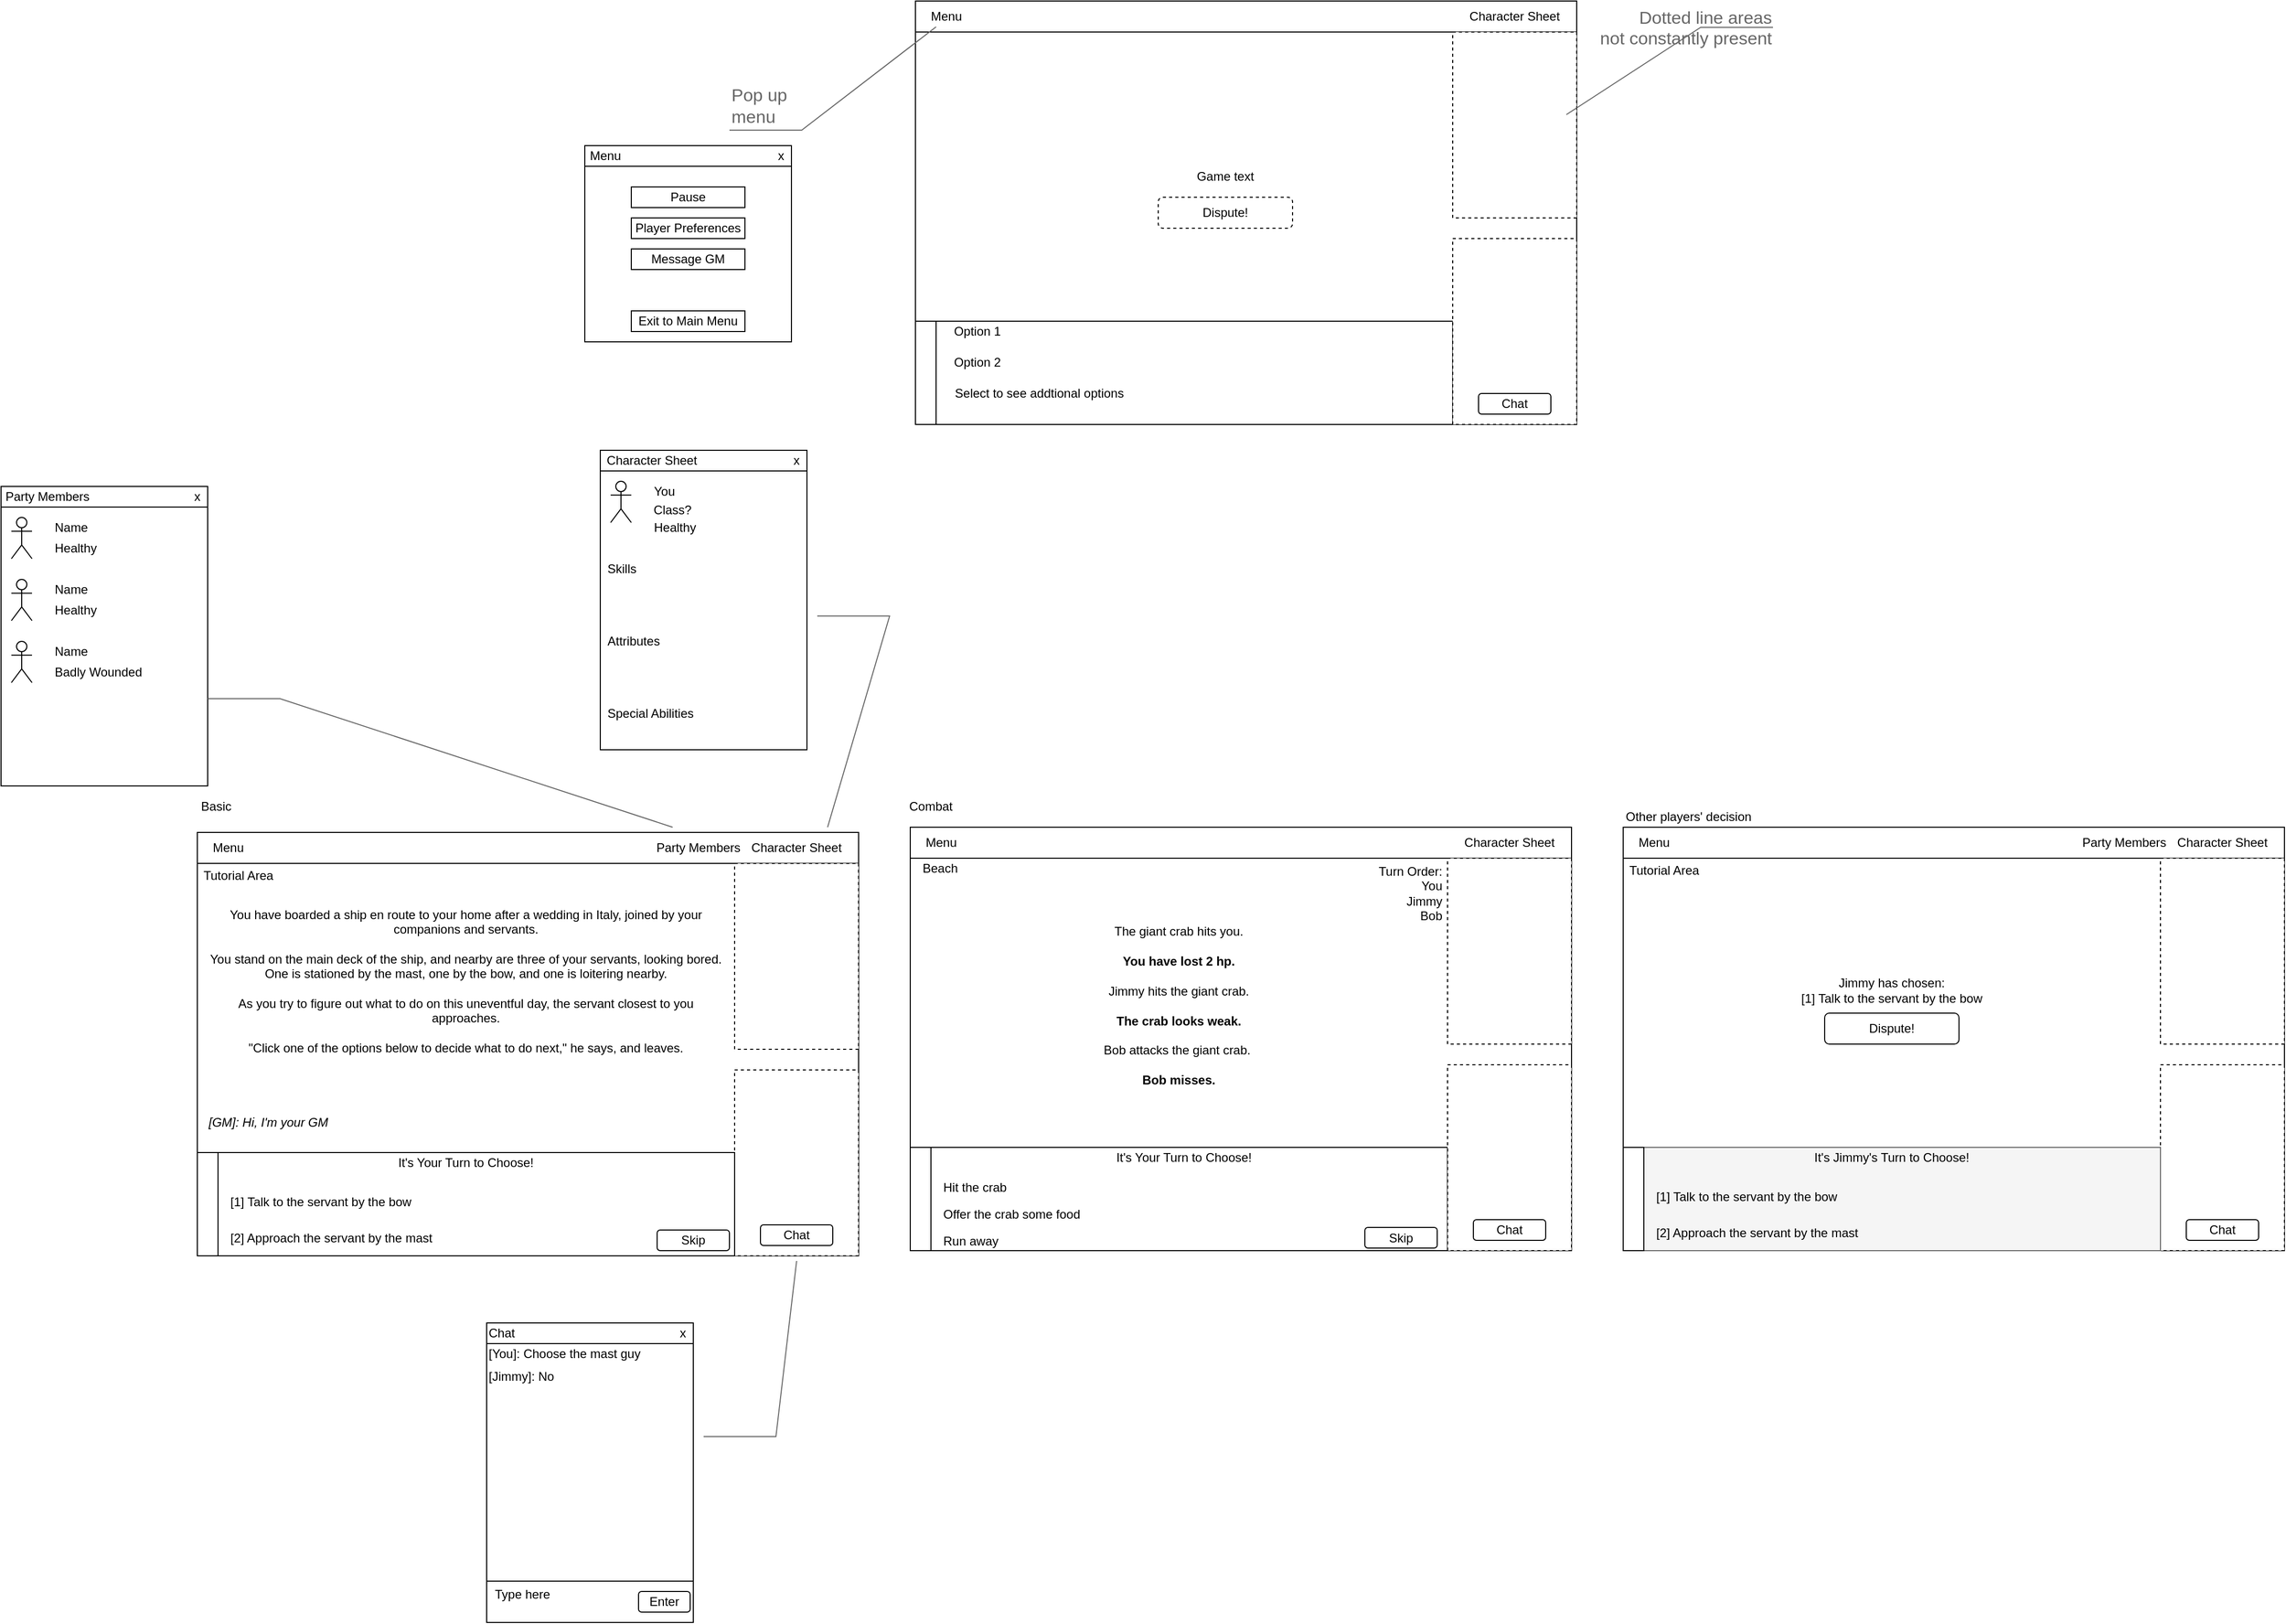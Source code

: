 <mxfile version="14.9.0" type="device"><diagram id="hE_hhibsdAGdh4euo3F7" name="Page-1"><mxGraphModel dx="3084" dy="2437" grid="1" gridSize="10" guides="1" tooltips="1" connect="1" arrows="1" fold="1" page="1" pageScale="1" pageWidth="850" pageHeight="1100" math="0" shadow="0"><root><mxCell id="0"/><mxCell id="1" parent="0"/><mxCell id="EKp1AReblodhmwxnYiZI-29" value="" style="rounded=0;whiteSpace=wrap;html=1;" parent="1" vertex="1"><mxGeometry x="-590" y="525" width="640" height="410" as="geometry"/></mxCell><mxCell id="EKp1AReblodhmwxnYiZI-47" value="" style="rounded=0;whiteSpace=wrap;html=1;dashed=1;" parent="1" vertex="1"><mxGeometry x="-70" y="755" width="120" height="180" as="geometry"/></mxCell><mxCell id="cFTT419q16IaXvovqKz4-1" value="" style="rounded=0;whiteSpace=wrap;html=1;" parent="1" vertex="1"><mxGeometry x="105" y="-280" width="640" height="410" as="geometry"/></mxCell><mxCell id="cFTT419q16IaXvovqKz4-26" value="" style="rounded=0;whiteSpace=wrap;html=1;" parent="1" vertex="1"><mxGeometry x="105" y="30" width="520" height="100" as="geometry"/></mxCell><mxCell id="cFTT419q16IaXvovqKz4-24" value="" style="rounded=0;whiteSpace=wrap;html=1;dashed=1;" parent="1" vertex="1"><mxGeometry x="625" y="-50" width="120" height="180" as="geometry"/></mxCell><mxCell id="cFTT419q16IaXvovqKz4-9" value="" style="rounded=0;whiteSpace=wrap;html=1;" parent="1" vertex="1"><mxGeometry x="-215" y="-140" width="200" height="190" as="geometry"/></mxCell><mxCell id="cFTT419q16IaXvovqKz4-19" value="" style="rounded=0;whiteSpace=wrap;html=1;" parent="1" vertex="1"><mxGeometry x="-215" y="-140" width="200" height="20" as="geometry"/></mxCell><mxCell id="cFTT419q16IaXvovqKz4-8" value="" style="rounded=0;whiteSpace=wrap;html=1;" parent="1" vertex="1"><mxGeometry x="105" y="-280" width="640" height="30" as="geometry"/></mxCell><mxCell id="cFTT419q16IaXvovqKz4-2" value="Game text" style="text;html=1;strokeColor=none;fillColor=none;align=center;verticalAlign=middle;whiteSpace=wrap;rounded=0;" parent="1" vertex="1"><mxGeometry x="375" y="-120" width="60" height="20" as="geometry"/></mxCell><mxCell id="cFTT419q16IaXvovqKz4-3" value="Option 1&lt;span style=&quot;color: rgba(0 , 0 , 0 , 0) ; font-family: monospace ; font-size: 0px&quot;&gt;%3CmxGraphModel%3E%3Croot%3E%3CmxCell%20id%3D%220%22%2F%3E%3CmxCell%20id%3D%221%22%20parent%3D%220%22%2F%3E%3CmxCell%20id%3D%222%22%20value%3D%22Game%20text%22%20style%3D%22text%3Bhtml%3D1%3BstrokeColor%3Dnone%3BfillColor%3Dnone%3Balign%3Dcenter%3BverticalAlign%3Dmiddle%3BwhiteSpace%3Dwrap%3Brounded%3D0%3B%22%20vertex%3D%221%22%20parent%3D%221%22%3E%3CmxGeometry%20x%3D%22370%22%20y%3D%22200%22%20width%3D%2260%22%20height%3D%2220%22%20as%3D%22geometry%22%2F%3E%3C%2FmxCell%3E%3C%2Froot%3E%3C%2FmxGraphModel%3E&lt;/span&gt;" style="text;html=1;strokeColor=none;fillColor=none;align=center;verticalAlign=middle;whiteSpace=wrap;rounded=0;" parent="1" vertex="1"><mxGeometry x="135" y="30" width="60" height="20" as="geometry"/></mxCell><mxCell id="cFTT419q16IaXvovqKz4-4" value="Option 2" style="text;html=1;strokeColor=none;fillColor=none;align=center;verticalAlign=middle;whiteSpace=wrap;rounded=0;" parent="1" vertex="1"><mxGeometry x="135" y="60" width="60" height="20" as="geometry"/></mxCell><mxCell id="cFTT419q16IaXvovqKz4-6" value="Menu" style="text;html=1;strokeColor=none;fillColor=none;align=center;verticalAlign=middle;whiteSpace=wrap;rounded=0;" parent="1" vertex="1"><mxGeometry x="105" y="-275" width="60" height="20" as="geometry"/></mxCell><mxCell id="cFTT419q16IaXvovqKz4-10" value="Menu" style="text;html=1;strokeColor=none;fillColor=none;align=center;verticalAlign=middle;whiteSpace=wrap;rounded=0;" parent="1" vertex="1"><mxGeometry x="-215" y="-140" width="40" height="20" as="geometry"/></mxCell><mxCell id="cFTT419q16IaXvovqKz4-13" value="Player Preferences" style="rounded=0;whiteSpace=wrap;html=1;" parent="1" vertex="1"><mxGeometry x="-170" y="-70" width="110" height="20" as="geometry"/></mxCell><mxCell id="cFTT419q16IaXvovqKz4-14" value="Exit to Main Menu" style="rounded=0;whiteSpace=wrap;html=1;" parent="1" vertex="1"><mxGeometry x="-170" y="20" width="110" height="20" as="geometry"/></mxCell><mxCell id="cFTT419q16IaXvovqKz4-15" value="Pause" style="rounded=0;whiteSpace=wrap;html=1;" parent="1" vertex="1"><mxGeometry x="-170" y="-100" width="110" height="20" as="geometry"/></mxCell><mxCell id="cFTT419q16IaXvovqKz4-16" value="Message GM" style="rounded=0;whiteSpace=wrap;html=1;" parent="1" vertex="1"><mxGeometry x="-170" y="-40" width="110" height="20" as="geometry"/></mxCell><mxCell id="cFTT419q16IaXvovqKz4-17" value="x" style="text;html=1;strokeColor=none;fillColor=none;align=center;verticalAlign=middle;whiteSpace=wrap;rounded=0;" parent="1" vertex="1"><mxGeometry x="-45" y="-140" width="40" height="20" as="geometry"/></mxCell><mxCell id="cFTT419q16IaXvovqKz4-18" value="Character Sheet" style="text;html=1;strokeColor=none;fillColor=none;align=center;verticalAlign=middle;whiteSpace=wrap;rounded=0;" parent="1" vertex="1"><mxGeometry x="635" y="-275" width="100" height="20" as="geometry"/></mxCell><mxCell id="cFTT419q16IaXvovqKz4-20" value="" style="rounded=0;whiteSpace=wrap;html=1;dashed=1;" parent="1" vertex="1"><mxGeometry x="625" y="-250" width="120" height="180" as="geometry"/></mxCell><mxCell id="cFTT419q16IaXvovqKz4-23" value="Chat" style="rounded=1;whiteSpace=wrap;html=1;" parent="1" vertex="1"><mxGeometry x="650" y="100" width="70" height="20" as="geometry"/></mxCell><mxCell id="cFTT419q16IaXvovqKz4-25" value="Dispute!" style="rounded=1;whiteSpace=wrap;html=1;dashed=1;" parent="1" vertex="1"><mxGeometry x="340" y="-90" width="130" height="30" as="geometry"/></mxCell><mxCell id="cFTT419q16IaXvovqKz4-27" value="" style="rounded=0;whiteSpace=wrap;html=1;" parent="1" vertex="1"><mxGeometry x="105" y="30" width="20" height="100" as="geometry"/></mxCell><mxCell id="cFTT419q16IaXvovqKz4-30" value="Pop up&amp;nbsp;&lt;br&gt;menu" style="strokeWidth=1;shadow=0;dashed=0;align=center;html=1;shape=mxgraph.mockup.text.callout;linkText=;textSize=17;textColor=#666666;callDir=SW;callStyle=line;fontSize=17;fontColor=#666666;align=left;verticalAlign=bottom;strokeColor=#666666;" parent="1" vertex="1"><mxGeometry x="-75" y="-255" width="200" height="100" as="geometry"/></mxCell><mxCell id="cFTT419q16IaXvovqKz4-31" value="Dotted line areas&lt;br&gt;not constantly present" style="strokeWidth=1;shadow=0;dashed=0;align=center;html=1;shape=mxgraph.mockup.text.callout;linkText=;textSize=17;textColor=#666666;callDir=NE;callStyle=line;fontSize=17;fontColor=#666666;align=right;verticalAlign=top;strokeColor=#666666;" parent="1" vertex="1"><mxGeometry x="735" y="-280" width="200" height="110" as="geometry"/></mxCell><mxCell id="i0_nlL2QQjqMn3lE_y8F-1" value="Select to see addtional options" style="text;html=1;strokeColor=none;fillColor=none;align=center;verticalAlign=middle;whiteSpace=wrap;rounded=0;" parent="1" vertex="1"><mxGeometry x="135" y="90" width="180" height="20" as="geometry"/></mxCell><mxCell id="EKp1AReblodhmwxnYiZI-1" value="" style="rounded=0;whiteSpace=wrap;html=1;" parent="1" vertex="1"><mxGeometry x="100" y="520" width="640" height="410" as="geometry"/></mxCell><mxCell id="EKp1AReblodhmwxnYiZI-2" value="" style="rounded=0;whiteSpace=wrap;html=1;" parent="1" vertex="1"><mxGeometry x="100" y="830" width="520" height="100" as="geometry"/></mxCell><mxCell id="EKp1AReblodhmwxnYiZI-3" value="" style="rounded=0;whiteSpace=wrap;html=1;dashed=1;" parent="1" vertex="1"><mxGeometry x="620" y="750" width="120" height="180" as="geometry"/></mxCell><mxCell id="EKp1AReblodhmwxnYiZI-4" value="" style="rounded=0;whiteSpace=wrap;html=1;" parent="1" vertex="1"><mxGeometry x="100" y="520" width="640" height="30" as="geometry"/></mxCell><mxCell id="EKp1AReblodhmwxnYiZI-5" value="The giant crab hits you.&lt;br&gt;&lt;br&gt;&lt;b&gt;You have lost 2 hp.&lt;/b&gt;&lt;br&gt;&lt;br&gt;Jimmy hits the giant crab.&lt;br&gt;&lt;br&gt;&lt;b&gt;The crab looks weak.&lt;/b&gt;&lt;br&gt;&lt;br&gt;Bob attacks the giant crab.&amp;nbsp;&lt;br&gt;&lt;br&gt;&lt;b&gt;Bob misses.&lt;/b&gt;" style="text;html=1;strokeColor=none;fillColor=none;align=center;verticalAlign=middle;whiteSpace=wrap;rounded=0;" parent="1" vertex="1"><mxGeometry x="120" y="648" width="480" height="90" as="geometry"/></mxCell><mxCell id="EKp1AReblodhmwxnYiZI-6" value="Hit the crab" style="text;html=1;strokeColor=none;fillColor=none;align=left;verticalAlign=middle;whiteSpace=wrap;rounded=0;" parent="1" vertex="1"><mxGeometry x="130" y="859" width="90" height="20" as="geometry"/></mxCell><mxCell id="EKp1AReblodhmwxnYiZI-7" value="Offer the crab some food" style="text;html=1;strokeColor=none;fillColor=none;align=left;verticalAlign=middle;whiteSpace=wrap;rounded=0;" parent="1" vertex="1"><mxGeometry x="130" y="885" width="150" height="20" as="geometry"/></mxCell><mxCell id="EKp1AReblodhmwxnYiZI-8" value="Menu" style="text;html=1;strokeColor=none;fillColor=none;align=center;verticalAlign=middle;whiteSpace=wrap;rounded=0;" parent="1" vertex="1"><mxGeometry x="100" y="525" width="60" height="20" as="geometry"/></mxCell><mxCell id="EKp1AReblodhmwxnYiZI-9" value="Character Sheet" style="text;html=1;strokeColor=none;fillColor=none;align=center;verticalAlign=middle;whiteSpace=wrap;rounded=0;" parent="1" vertex="1"><mxGeometry x="630" y="525" width="100" height="20" as="geometry"/></mxCell><mxCell id="EKp1AReblodhmwxnYiZI-10" value="" style="rounded=0;whiteSpace=wrap;html=1;dashed=1;" parent="1" vertex="1"><mxGeometry x="620" y="550" width="120" height="180" as="geometry"/></mxCell><mxCell id="EKp1AReblodhmwxnYiZI-11" value="Chat" style="rounded=1;whiteSpace=wrap;html=1;" parent="1" vertex="1"><mxGeometry x="645" y="900" width="70" height="20" as="geometry"/></mxCell><mxCell id="EKp1AReblodhmwxnYiZI-13" value="" style="rounded=0;whiteSpace=wrap;html=1;" parent="1" vertex="1"><mxGeometry x="100" y="830" width="20" height="100" as="geometry"/></mxCell><mxCell id="EKp1AReblodhmwxnYiZI-14" value="Run away" style="text;html=1;strokeColor=none;fillColor=none;align=left;verticalAlign=middle;whiteSpace=wrap;rounded=0;" parent="1" vertex="1"><mxGeometry x="130" y="911" width="180" height="20" as="geometry"/></mxCell><mxCell id="EKp1AReblodhmwxnYiZI-30" value="" style="rounded=0;whiteSpace=wrap;html=1;" parent="1" vertex="1"><mxGeometry x="-590" y="835" width="520" height="100" as="geometry"/></mxCell><mxCell id="EKp1AReblodhmwxnYiZI-32" value="" style="rounded=0;whiteSpace=wrap;html=1;" parent="1" vertex="1"><mxGeometry x="-590" y="525" width="640" height="30" as="geometry"/></mxCell><mxCell id="EKp1AReblodhmwxnYiZI-33" value="You have boarded a ship en route to your home after a wedding in Italy, joined by your companions and servants.&lt;br&gt;&lt;br&gt;You stand on the main deck of the ship, and nearby are three of your servants, looking bored. One is stationed by the mast, one by the bow, and one is loitering nearby.&lt;br&gt;&lt;br&gt;As you try to figure out what to do on this uneventful day, the servant closest to you approaches. &lt;br&gt;&lt;br&gt;&quot;Click one of the options below to decide what to do next,&quot; he says, and leaves.&lt;br&gt;&lt;br&gt;&lt;br&gt;&lt;br&gt;&lt;br&gt;&lt;div style=&quot;text-align: left&quot;&gt;&lt;i&gt;[GM]: Hi, I'm your GM&lt;/i&gt;&lt;/div&gt;" style="text;html=1;strokeColor=none;fillColor=none;align=center;verticalAlign=middle;whiteSpace=wrap;rounded=0;" parent="1" vertex="1"><mxGeometry x="-580" y="610" width="500" height="190" as="geometry"/></mxCell><mxCell id="EKp1AReblodhmwxnYiZI-34" value="[1] Talk to the servant by the bow" style="text;html=1;strokeColor=none;fillColor=none;align=left;verticalAlign=middle;whiteSpace=wrap;rounded=0;" parent="1" vertex="1"><mxGeometry x="-560" y="872.5" width="480" height="20" as="geometry"/></mxCell><mxCell id="EKp1AReblodhmwxnYiZI-35" value="[2] Approach the servant by the mast" style="text;html=1;strokeColor=none;fillColor=none;align=left;verticalAlign=middle;whiteSpace=wrap;rounded=0;" parent="1" vertex="1"><mxGeometry x="-560" y="907.5" width="480" height="20" as="geometry"/></mxCell><mxCell id="EKp1AReblodhmwxnYiZI-36" value="Menu" style="text;html=1;strokeColor=none;fillColor=none;align=center;verticalAlign=middle;whiteSpace=wrap;rounded=0;" parent="1" vertex="1"><mxGeometry x="-590" y="530" width="60" height="20" as="geometry"/></mxCell><mxCell id="EKp1AReblodhmwxnYiZI-37" value="Character Sheet" style="text;html=1;strokeColor=none;fillColor=none;align=center;verticalAlign=middle;whiteSpace=wrap;rounded=0;" parent="1" vertex="1"><mxGeometry x="-60" y="530" width="100" height="20" as="geometry"/></mxCell><mxCell id="EKp1AReblodhmwxnYiZI-39" value="Chat" style="rounded=1;whiteSpace=wrap;html=1;" parent="1" vertex="1"><mxGeometry x="-45" y="905" width="70" height="20" as="geometry"/></mxCell><mxCell id="EKp1AReblodhmwxnYiZI-41" value="" style="rounded=0;whiteSpace=wrap;html=1;" parent="1" vertex="1"><mxGeometry x="-590" y="835" width="20" height="100" as="geometry"/></mxCell><mxCell id="EKp1AReblodhmwxnYiZI-43" value="Basic&amp;nbsp;" style="text;html=1;strokeColor=none;fillColor=none;align=center;verticalAlign=middle;whiteSpace=wrap;rounded=0;" parent="1" vertex="1"><mxGeometry x="-590" y="490" width="40" height="20" as="geometry"/></mxCell><mxCell id="EKp1AReblodhmwxnYiZI-44" value="Combat" style="text;html=1;strokeColor=none;fillColor=none;align=center;verticalAlign=middle;whiteSpace=wrap;rounded=0;" parent="1" vertex="1"><mxGeometry x="100" y="490" width="40" height="20" as="geometry"/></mxCell><mxCell id="EKp1AReblodhmwxnYiZI-46" value="Tutorial Area" style="text;html=1;strokeColor=none;fillColor=none;align=left;verticalAlign=middle;whiteSpace=wrap;rounded=0;" parent="1" vertex="1"><mxGeometry x="-586" y="557" width="100" height="20" as="geometry"/></mxCell><mxCell id="EKp1AReblodhmwxnYiZI-48" value="" style="rounded=0;whiteSpace=wrap;html=1;dashed=1;" parent="1" vertex="1"><mxGeometry x="-70" y="555" width="120" height="180" as="geometry"/></mxCell><mxCell id="EKp1AReblodhmwxnYiZI-49" value="Party Members" style="text;html=1;strokeColor=none;fillColor=none;align=center;verticalAlign=middle;whiteSpace=wrap;rounded=0;" parent="1" vertex="1"><mxGeometry x="-150" y="530" width="90" height="20" as="geometry"/></mxCell><mxCell id="EKp1AReblodhmwxnYiZI-50" style="edgeStyle=orthogonalEdgeStyle;rounded=0;orthogonalLoop=1;jettySize=auto;html=1;exitX=0.5;exitY=1;exitDx=0;exitDy=0;" parent="1" source="EKp1AReblodhmwxnYiZI-49" target="EKp1AReblodhmwxnYiZI-49" edge="1"><mxGeometry relative="1" as="geometry"/></mxCell><mxCell id="EKp1AReblodhmwxnYiZI-51" value="" style="rounded=0;whiteSpace=wrap;html=1;" parent="1" vertex="1"><mxGeometry x="-780" y="190" width="200" height="290" as="geometry"/></mxCell><mxCell id="EKp1AReblodhmwxnYiZI-52" value="" style="rounded=0;whiteSpace=wrap;html=1;" parent="1" vertex="1"><mxGeometry x="-780" y="190" width="200" height="20" as="geometry"/></mxCell><mxCell id="EKp1AReblodhmwxnYiZI-53" value="Party Members" style="text;html=1;strokeColor=none;fillColor=none;align=center;verticalAlign=middle;whiteSpace=wrap;rounded=0;" parent="1" vertex="1"><mxGeometry x="-780" y="190" width="90" height="20" as="geometry"/></mxCell><mxCell id="EKp1AReblodhmwxnYiZI-58" value="x" style="text;html=1;strokeColor=none;fillColor=none;align=center;verticalAlign=middle;whiteSpace=wrap;rounded=0;" parent="1" vertex="1"><mxGeometry x="-610" y="190" width="40" height="20" as="geometry"/></mxCell><mxCell id="EKp1AReblodhmwxnYiZI-59" value="" style="shape=umlActor;verticalLabelPosition=bottom;verticalAlign=top;html=1;outlineConnect=0;" parent="1" vertex="1"><mxGeometry x="-770" y="220" width="20" height="40" as="geometry"/></mxCell><mxCell id="EKp1AReblodhmwxnYiZI-60" value="Name" style="text;html=1;strokeColor=none;fillColor=none;align=left;verticalAlign=middle;whiteSpace=wrap;rounded=0;" parent="1" vertex="1"><mxGeometry x="-730" y="220" width="40" height="20" as="geometry"/></mxCell><mxCell id="EKp1AReblodhmwxnYiZI-61" value="Healthy" style="text;html=1;strokeColor=none;fillColor=none;align=left;verticalAlign=middle;whiteSpace=wrap;rounded=0;" parent="1" vertex="1"><mxGeometry x="-730" y="240" width="40" height="20" as="geometry"/></mxCell><mxCell id="EKp1AReblodhmwxnYiZI-63" value="" style="shape=umlActor;verticalLabelPosition=bottom;verticalAlign=top;html=1;outlineConnect=0;" parent="1" vertex="1"><mxGeometry x="-770" y="280" width="20" height="40" as="geometry"/></mxCell><mxCell id="EKp1AReblodhmwxnYiZI-64" value="Name" style="text;html=1;strokeColor=none;fillColor=none;align=left;verticalAlign=middle;whiteSpace=wrap;rounded=0;" parent="1" vertex="1"><mxGeometry x="-730" y="280" width="40" height="20" as="geometry"/></mxCell><mxCell id="EKp1AReblodhmwxnYiZI-65" value="Healthy" style="text;html=1;strokeColor=none;fillColor=none;align=left;verticalAlign=middle;whiteSpace=wrap;rounded=0;" parent="1" vertex="1"><mxGeometry x="-730" y="300" width="40" height="20" as="geometry"/></mxCell><mxCell id="EKp1AReblodhmwxnYiZI-66" value="" style="shape=umlActor;verticalLabelPosition=bottom;verticalAlign=top;html=1;outlineConnect=0;" parent="1" vertex="1"><mxGeometry x="-770" y="340" width="20" height="40" as="geometry"/></mxCell><mxCell id="EKp1AReblodhmwxnYiZI-67" value="Name" style="text;html=1;strokeColor=none;fillColor=none;align=left;verticalAlign=middle;whiteSpace=wrap;rounded=0;" parent="1" vertex="1"><mxGeometry x="-730" y="340" width="40" height="20" as="geometry"/></mxCell><mxCell id="EKp1AReblodhmwxnYiZI-68" value="Badly Wounded" style="text;html=1;strokeColor=none;fillColor=none;align=left;verticalAlign=middle;whiteSpace=wrap;rounded=0;" parent="1" vertex="1"><mxGeometry x="-730" y="360" width="90" height="20" as="geometry"/></mxCell><mxCell id="EKp1AReblodhmwxnYiZI-69" value="" style="strokeWidth=1;shadow=0;dashed=0;align=center;html=1;shape=mxgraph.mockup.text.callout;linkText=;textSize=17;textColor=#666666;callDir=NW;callStyle=line;fontSize=17;fontColor=#666666;align=left;verticalAlign=top;strokeColor=#666666;" parent="1" vertex="1"><mxGeometry x="-580" y="370" width="450" height="150" as="geometry"/></mxCell><mxCell id="EKp1AReblodhmwxnYiZI-70" value="" style="rounded=0;whiteSpace=wrap;html=1;" parent="1" vertex="1"><mxGeometry x="-200" y="155" width="200" height="290" as="geometry"/></mxCell><mxCell id="EKp1AReblodhmwxnYiZI-71" value="" style="rounded=0;whiteSpace=wrap;html=1;" parent="1" vertex="1"><mxGeometry x="-200" y="155" width="200" height="20" as="geometry"/></mxCell><mxCell id="EKp1AReblodhmwxnYiZI-72" value="Character Sheet" style="text;html=1;strokeColor=none;fillColor=none;align=center;verticalAlign=middle;whiteSpace=wrap;rounded=0;" parent="1" vertex="1"><mxGeometry x="-200" y="155" width="100" height="20" as="geometry"/></mxCell><mxCell id="EKp1AReblodhmwxnYiZI-73" value="x" style="text;html=1;strokeColor=none;fillColor=none;align=center;verticalAlign=middle;whiteSpace=wrap;rounded=0;" parent="1" vertex="1"><mxGeometry x="-30" y="155" width="40" height="20" as="geometry"/></mxCell><mxCell id="EKp1AReblodhmwxnYiZI-74" value="" style="shape=umlActor;verticalLabelPosition=bottom;verticalAlign=top;html=1;outlineConnect=0;" parent="1" vertex="1"><mxGeometry x="-190" y="185" width="20" height="40" as="geometry"/></mxCell><mxCell id="EKp1AReblodhmwxnYiZI-75" value="You" style="text;html=1;strokeColor=none;fillColor=none;align=left;verticalAlign=middle;whiteSpace=wrap;rounded=0;" parent="1" vertex="1"><mxGeometry x="-150" y="185" width="40" height="20" as="geometry"/></mxCell><mxCell id="EKp1AReblodhmwxnYiZI-76" value="Healthy" style="text;html=1;strokeColor=none;fillColor=none;align=left;verticalAlign=middle;whiteSpace=wrap;rounded=0;" parent="1" vertex="1"><mxGeometry x="-150" y="220" width="40" height="20" as="geometry"/></mxCell><mxCell id="EKp1AReblodhmwxnYiZI-83" value="Skills" style="text;html=1;strokeColor=none;fillColor=none;align=left;verticalAlign=middle;whiteSpace=wrap;rounded=0;" parent="1" vertex="1"><mxGeometry x="-195" y="260" width="40" height="20" as="geometry"/></mxCell><mxCell id="EKp1AReblodhmwxnYiZI-84" value="Attributes" style="text;html=1;strokeColor=none;fillColor=none;align=left;verticalAlign=middle;whiteSpace=wrap;rounded=0;" parent="1" vertex="1"><mxGeometry x="-195" y="330" width="40" height="20" as="geometry"/></mxCell><mxCell id="EKp1AReblodhmwxnYiZI-85" value="Special Abilities" style="text;html=1;strokeColor=none;fillColor=none;align=left;verticalAlign=middle;whiteSpace=wrap;rounded=0;" parent="1" vertex="1"><mxGeometry x="-195" y="400" width="100" height="20" as="geometry"/></mxCell><mxCell id="EKp1AReblodhmwxnYiZI-86" value="Class?" style="text;html=1;strokeColor=none;fillColor=none;align=center;verticalAlign=middle;whiteSpace=wrap;rounded=0;" parent="1" vertex="1"><mxGeometry x="-150" y="203" width="40" height="20" as="geometry"/></mxCell><mxCell id="EKp1AReblodhmwxnYiZI-88" value="" style="strokeWidth=1;shadow=0;dashed=0;align=center;html=1;shape=mxgraph.mockup.text.callout;linkText=;textSize=17;textColor=#666666;callDir=NW;callStyle=line;fontSize=17;fontColor=#666666;align=left;verticalAlign=top;strokeColor=#666666;" parent="1" vertex="1"><mxGeometry x="10" y="290" width="10" height="230" as="geometry"/></mxCell><mxCell id="EKp1AReblodhmwxnYiZI-89" value="Skip" style="rounded=1;whiteSpace=wrap;html=1;" parent="1" vertex="1"><mxGeometry x="-145" y="910" width="70" height="20" as="geometry"/></mxCell><mxCell id="j5KCrZYZSeGzHj5kchjc-1" value="It's Your Turn to Choose!" style="text;html=1;strokeColor=none;fillColor=none;align=center;verticalAlign=middle;whiteSpace=wrap;rounded=0;" vertex="1" parent="1"><mxGeometry x="-410" y="835" width="160" height="20" as="geometry"/></mxCell><mxCell id="j5KCrZYZSeGzHj5kchjc-2" value="" style="rounded=0;whiteSpace=wrap;html=1;" vertex="1" parent="1"><mxGeometry x="790" y="520" width="640" height="410" as="geometry"/></mxCell><mxCell id="j5KCrZYZSeGzHj5kchjc-3" value="" style="rounded=0;whiteSpace=wrap;html=1;dashed=1;" vertex="1" parent="1"><mxGeometry x="1310" y="750" width="120" height="180" as="geometry"/></mxCell><mxCell id="j5KCrZYZSeGzHj5kchjc-4" value="" style="rounded=0;whiteSpace=wrap;html=1;fillColor=#f5f5f5;strokeColor=#666666;fontColor=#333333;" vertex="1" parent="1"><mxGeometry x="790" y="830" width="520" height="100" as="geometry"/></mxCell><mxCell id="j5KCrZYZSeGzHj5kchjc-5" value="" style="rounded=0;whiteSpace=wrap;html=1;" vertex="1" parent="1"><mxGeometry x="790" y="520" width="640" height="30" as="geometry"/></mxCell><mxCell id="j5KCrZYZSeGzHj5kchjc-6" value="Jimmy has chosen:&lt;br&gt;[1] Talk to the servant by the bow" style="text;html=1;strokeColor=none;fillColor=none;align=center;verticalAlign=middle;whiteSpace=wrap;rounded=0;" vertex="1" parent="1"><mxGeometry x="800" y="605" width="500" height="145" as="geometry"/></mxCell><mxCell id="j5KCrZYZSeGzHj5kchjc-7" value="[1] Talk to the servant by the bow" style="text;html=1;strokeColor=none;fillColor=none;align=left;verticalAlign=middle;whiteSpace=wrap;rounded=0;" vertex="1" parent="1"><mxGeometry x="820" y="867.5" width="480" height="20" as="geometry"/></mxCell><mxCell id="j5KCrZYZSeGzHj5kchjc-8" value="[2] Approach the servant by the mast" style="text;html=1;strokeColor=none;fillColor=none;align=left;verticalAlign=middle;whiteSpace=wrap;rounded=0;" vertex="1" parent="1"><mxGeometry x="820" y="902.5" width="480" height="20" as="geometry"/></mxCell><mxCell id="j5KCrZYZSeGzHj5kchjc-9" value="Menu" style="text;html=1;strokeColor=none;fillColor=none;align=center;verticalAlign=middle;whiteSpace=wrap;rounded=0;" vertex="1" parent="1"><mxGeometry x="790" y="525" width="60" height="20" as="geometry"/></mxCell><mxCell id="j5KCrZYZSeGzHj5kchjc-10" value="Character Sheet" style="text;html=1;strokeColor=none;fillColor=none;align=center;verticalAlign=middle;whiteSpace=wrap;rounded=0;" vertex="1" parent="1"><mxGeometry x="1320" y="525" width="100" height="20" as="geometry"/></mxCell><mxCell id="j5KCrZYZSeGzHj5kchjc-11" value="Chat" style="rounded=1;whiteSpace=wrap;html=1;" vertex="1" parent="1"><mxGeometry x="1335" y="900" width="70" height="20" as="geometry"/></mxCell><mxCell id="j5KCrZYZSeGzHj5kchjc-12" value="" style="rounded=0;whiteSpace=wrap;html=1;" vertex="1" parent="1"><mxGeometry x="790" y="830" width="20" height="100" as="geometry"/></mxCell><mxCell id="j5KCrZYZSeGzHj5kchjc-13" value="Tutorial Area" style="text;html=1;strokeColor=none;fillColor=none;align=left;verticalAlign=middle;whiteSpace=wrap;rounded=0;" vertex="1" parent="1"><mxGeometry x="794" y="552" width="100" height="20" as="geometry"/></mxCell><mxCell id="j5KCrZYZSeGzHj5kchjc-14" value="" style="rounded=0;whiteSpace=wrap;html=1;dashed=1;" vertex="1" parent="1"><mxGeometry x="1310" y="550" width="120" height="180" as="geometry"/></mxCell><mxCell id="j5KCrZYZSeGzHj5kchjc-15" value="Party Members" style="text;html=1;strokeColor=none;fillColor=none;align=center;verticalAlign=middle;whiteSpace=wrap;rounded=0;" vertex="1" parent="1"><mxGeometry x="1230" y="525" width="90" height="20" as="geometry"/></mxCell><mxCell id="j5KCrZYZSeGzHj5kchjc-16" style="edgeStyle=orthogonalEdgeStyle;rounded=0;orthogonalLoop=1;jettySize=auto;html=1;exitX=0.5;exitY=1;exitDx=0;exitDy=0;" edge="1" parent="1" source="j5KCrZYZSeGzHj5kchjc-15" target="j5KCrZYZSeGzHj5kchjc-15"><mxGeometry relative="1" as="geometry"/></mxCell><mxCell id="j5KCrZYZSeGzHj5kchjc-18" value="It's Jimmy's Turn to Choose!" style="text;html=1;strokeColor=none;fillColor=none;align=center;verticalAlign=middle;whiteSpace=wrap;rounded=0;" vertex="1" parent="1"><mxGeometry x="970" y="830" width="160" height="20" as="geometry"/></mxCell><mxCell id="j5KCrZYZSeGzHj5kchjc-19" value="Dispute!" style="rounded=1;whiteSpace=wrap;html=1;" vertex="1" parent="1"><mxGeometry x="985" y="700" width="130" height="30" as="geometry"/></mxCell><mxCell id="j5KCrZYZSeGzHj5kchjc-21" value="Other players' decision&amp;nbsp;" style="text;html=1;strokeColor=none;fillColor=none;align=center;verticalAlign=middle;whiteSpace=wrap;rounded=0;" vertex="1" parent="1"><mxGeometry x="790" y="500" width="130" height="20" as="geometry"/></mxCell><mxCell id="j5KCrZYZSeGzHj5kchjc-22" value="Beach" style="text;html=1;strokeColor=none;fillColor=none;align=left;verticalAlign=middle;whiteSpace=wrap;rounded=0;" vertex="1" parent="1"><mxGeometry x="110" y="550" width="100" height="20" as="geometry"/></mxCell><mxCell id="j5KCrZYZSeGzHj5kchjc-23" value="It's Your Turn to Choose!" style="text;html=1;strokeColor=none;fillColor=none;align=center;verticalAlign=middle;whiteSpace=wrap;rounded=0;" vertex="1" parent="1"><mxGeometry x="285" y="830" width="160" height="20" as="geometry"/></mxCell><mxCell id="j5KCrZYZSeGzHj5kchjc-24" value="Skip" style="rounded=1;whiteSpace=wrap;html=1;" vertex="1" parent="1"><mxGeometry x="540" y="907.5" width="70" height="20" as="geometry"/></mxCell><mxCell id="j5KCrZYZSeGzHj5kchjc-25" value="Turn Order:&lt;br&gt;You&lt;br&gt;Jimmy&lt;br&gt;Bob" style="text;html=1;strokeColor=none;fillColor=none;align=right;verticalAlign=middle;whiteSpace=wrap;rounded=0;fontColor=#000000;" vertex="1" parent="1"><mxGeometry x="547" y="552" width="70" height="63" as="geometry"/></mxCell><mxCell id="j5KCrZYZSeGzHj5kchjc-26" value="" style="rounded=0;whiteSpace=wrap;html=1;" vertex="1" parent="1"><mxGeometry x="-310" y="1000" width="200" height="290" as="geometry"/></mxCell><mxCell id="j5KCrZYZSeGzHj5kchjc-27" value="" style="rounded=0;whiteSpace=wrap;html=1;" vertex="1" parent="1"><mxGeometry x="-310" y="1000" width="200" height="20" as="geometry"/></mxCell><mxCell id="j5KCrZYZSeGzHj5kchjc-28" value="Chat" style="text;html=1;strokeColor=none;fillColor=none;align=left;verticalAlign=middle;whiteSpace=wrap;rounded=0;" vertex="1" parent="1"><mxGeometry x="-310" y="1000" width="100" height="20" as="geometry"/></mxCell><mxCell id="j5KCrZYZSeGzHj5kchjc-29" value="x" style="text;html=1;strokeColor=none;fillColor=none;align=center;verticalAlign=middle;whiteSpace=wrap;rounded=0;" vertex="1" parent="1"><mxGeometry x="-140" y="1000" width="40" height="20" as="geometry"/></mxCell><mxCell id="j5KCrZYZSeGzHj5kchjc-31" value="[You]: Choose the mast guy&amp;nbsp;" style="text;html=1;strokeColor=none;fillColor=none;align=left;verticalAlign=middle;whiteSpace=wrap;rounded=0;" vertex="1" parent="1"><mxGeometry x="-310" y="1020" width="200" height="20" as="geometry"/></mxCell><mxCell id="j5KCrZYZSeGzHj5kchjc-37" value="[Jimmy]: No&amp;nbsp;" style="text;html=1;strokeColor=none;fillColor=none;align=left;verticalAlign=middle;whiteSpace=wrap;rounded=0;" vertex="1" parent="1"><mxGeometry x="-310" y="1042" width="200" height="20" as="geometry"/></mxCell><mxCell id="j5KCrZYZSeGzHj5kchjc-38" value="" style="rounded=0;whiteSpace=wrap;html=1;fontColor=#000000;align=right;" vertex="1" parent="1"><mxGeometry x="-310" y="1250" width="200" height="40" as="geometry"/></mxCell><mxCell id="j5KCrZYZSeGzHj5kchjc-39" value="Type here" style="text;html=1;strokeColor=none;fillColor=none;align=left;verticalAlign=middle;whiteSpace=wrap;rounded=0;fontColor=#000000;" vertex="1" parent="1"><mxGeometry x="-304" y="1253" width="80" height="20" as="geometry"/></mxCell><mxCell id="j5KCrZYZSeGzHj5kchjc-40" value="" style="strokeWidth=1;shadow=0;dashed=0;align=center;html=1;shape=mxgraph.mockup.text.callout;linkText=;textSize=17;textColor=#666666;callDir=SW;callStyle=line;fontSize=17;fontColor=#666666;align=left;verticalAlign=bottom;strokeColor=#666666;" vertex="1" parent="1"><mxGeometry x="-100" y="940" width="90" height="170" as="geometry"/></mxCell><mxCell id="j5KCrZYZSeGzHj5kchjc-41" value="Enter" style="rounded=1;whiteSpace=wrap;html=1;" vertex="1" parent="1"><mxGeometry x="-163" y="1260" width="50" height="20" as="geometry"/></mxCell></root></mxGraphModel></diagram></mxfile>